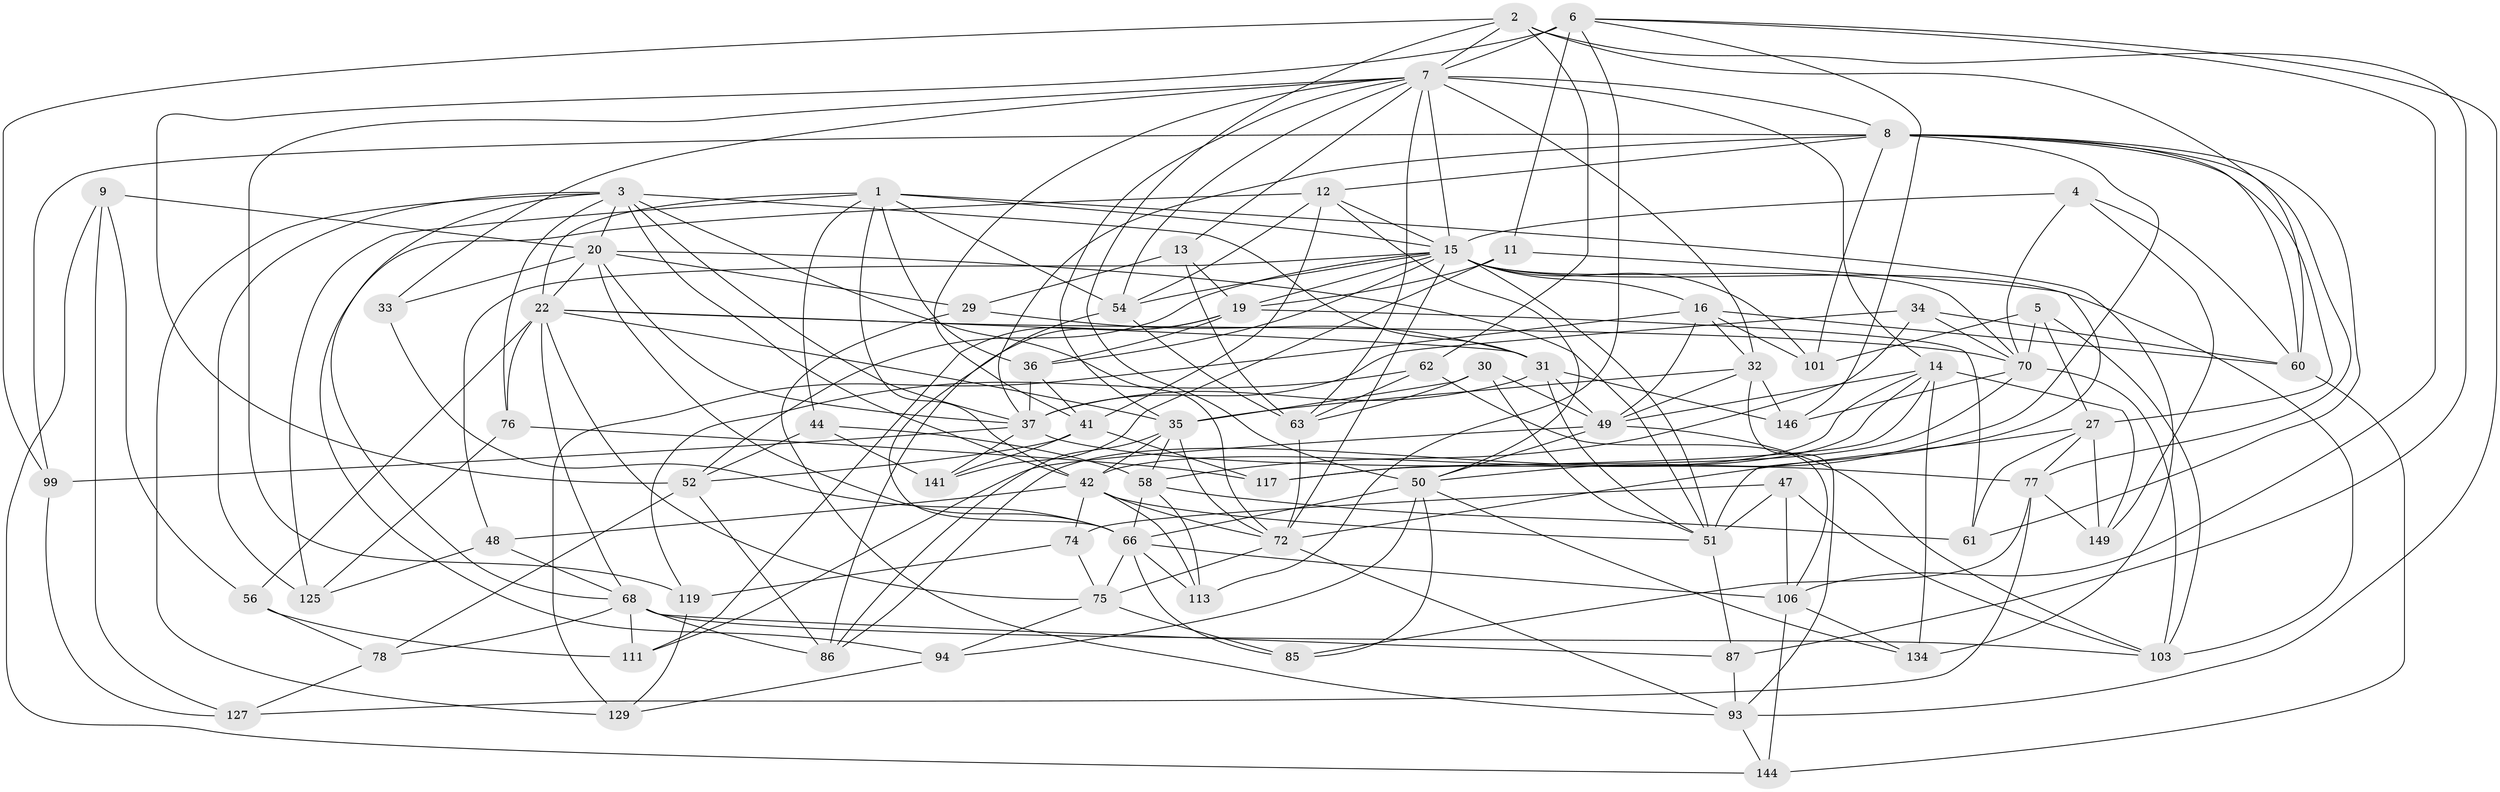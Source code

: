 // original degree distribution, {4: 1.0}
// Generated by graph-tools (version 1.1) at 2025/16/03/09/25 04:16:16]
// undirected, 74 vertices, 214 edges
graph export_dot {
graph [start="1"]
  node [color=gray90,style=filled];
  1 [super="+80+64"];
  2 [super="+67"];
  3 [super="+21"];
  4;
  5;
  6 [super="+46+38"];
  7 [super="+10"];
  8 [super="+17"];
  9;
  11;
  12 [super="+43"];
  13;
  14 [super="+69+102"];
  15 [super="+40+23+25"];
  16 [super="+91"];
  19 [super="+53+81"];
  20 [super="+26"];
  22 [super="+28+24"];
  27 [super="+82"];
  29;
  30;
  31 [super="+45+128+131"];
  32 [super="+138"];
  33;
  34;
  35 [super="+132+96"];
  36 [super="+114"];
  37 [super="+122+59"];
  41 [super="+126"];
  42 [super="+136+116+79"];
  44;
  47;
  48;
  49 [super="+57+112"];
  50 [super="+88"];
  51 [super="+65+55"];
  52 [super="+123"];
  54 [super="+140"];
  56;
  58 [super="+139"];
  60 [super="+142"];
  61;
  62;
  63 [super="+71"];
  66 [super="+110+73+108"];
  68 [super="+83+118"];
  70 [super="+97"];
  72 [super="+107"];
  74;
  75 [super="+130"];
  76;
  77 [super="+95"];
  78;
  85;
  86 [super="+100"];
  87;
  93 [super="+121"];
  94;
  99;
  101;
  103 [super="+137"];
  106 [super="+143"];
  111;
  113;
  117;
  119;
  125;
  127;
  129;
  134;
  141;
  144;
  146;
  149;
  1 -- 42;
  1 -- 54;
  1 -- 44;
  1 -- 22;
  1 -- 125;
  1 -- 134;
  1 -- 15;
  1 -- 36;
  2 -- 87;
  2 -- 99;
  2 -- 62;
  2 -- 7;
  2 -- 60;
  2 -- 50;
  3 -- 125;
  3 -- 31;
  3 -- 129;
  3 -- 68;
  3 -- 37 [weight=2];
  3 -- 72;
  3 -- 42;
  3 -- 76;
  3 -- 20;
  4 -- 149;
  4 -- 60;
  4 -- 70;
  4 -- 15;
  5 -- 103;
  5 -- 101;
  5 -- 27;
  5 -- 70;
  6 -- 11;
  6 -- 52;
  6 -- 113;
  6 -- 146;
  6 -- 106;
  6 -- 93;
  6 -- 7 [weight=2];
  7 -- 33;
  7 -- 63;
  7 -- 41;
  7 -- 32;
  7 -- 35;
  7 -- 13;
  7 -- 14;
  7 -- 15;
  7 -- 54;
  7 -- 119;
  7 -- 8;
  8 -- 60;
  8 -- 27;
  8 -- 50;
  8 -- 99;
  8 -- 37;
  8 -- 101;
  8 -- 12;
  8 -- 77;
  8 -- 61;
  9 -- 127;
  9 -- 20;
  9 -- 56;
  9 -- 144;
  11 -- 19;
  11 -- 141;
  11 -- 51;
  12 -- 41;
  12 -- 94;
  12 -- 54;
  12 -- 15;
  12 -- 50;
  13 -- 29;
  13 -- 19;
  13 -- 63;
  14 -- 149;
  14 -- 49;
  14 -- 134;
  14 -- 42 [weight=2];
  14 -- 86;
  14 -- 117;
  15 -- 48;
  15 -- 101;
  15 -- 103;
  15 -- 52;
  15 -- 70;
  15 -- 72;
  15 -- 16;
  15 -- 36 [weight=2];
  15 -- 54;
  15 -- 51;
  15 -- 19;
  16 -- 101;
  16 -- 49;
  16 -- 129;
  16 -- 32;
  16 -- 60;
  19 -- 61;
  19 -- 86 [weight=2];
  19 -- 111;
  19 -- 36;
  20 -- 37;
  20 -- 33;
  20 -- 66;
  20 -- 22;
  20 -- 29;
  20 -- 51;
  22 -- 75;
  22 -- 70;
  22 -- 35;
  22 -- 56;
  22 -- 76;
  22 -- 31 [weight=2];
  22 -- 68;
  27 -- 61;
  27 -- 149;
  27 -- 72;
  27 -- 77;
  29 -- 93;
  29 -- 31;
  30 -- 35;
  30 -- 63;
  30 -- 49;
  30 -- 51;
  31 -- 49;
  31 -- 37;
  31 -- 146;
  31 -- 51;
  32 -- 35;
  32 -- 49;
  32 -- 93;
  32 -- 146;
  33 -- 66 [weight=2];
  34 -- 60;
  34 -- 58;
  34 -- 70;
  34 -- 37;
  35 -- 58;
  35 -- 86;
  35 -- 72;
  35 -- 42;
  36 -- 41;
  36 -- 37;
  37 -- 99;
  37 -- 141;
  37 -- 77;
  41 -- 117;
  41 -- 141;
  41 -- 52;
  42 -- 74;
  42 -- 72;
  42 -- 48;
  42 -- 113;
  42 -- 51;
  44 -- 141;
  44 -- 58;
  44 -- 52;
  47 -- 74;
  47 -- 106;
  47 -- 103;
  47 -- 51;
  48 -- 125;
  48 -- 68;
  49 -- 103;
  49 -- 111;
  49 -- 50;
  50 -- 85;
  50 -- 94;
  50 -- 134;
  50 -- 66;
  51 -- 87;
  52 -- 78;
  52 -- 86;
  54 -- 66;
  54 -- 63;
  56 -- 111;
  56 -- 78;
  58 -- 113;
  58 -- 61;
  58 -- 66;
  60 -- 144;
  62 -- 119;
  62 -- 63;
  62 -- 106;
  63 -- 72;
  66 -- 113;
  66 -- 75;
  66 -- 85;
  66 -- 106;
  68 -- 78;
  68 -- 86;
  68 -- 103;
  68 -- 111;
  68 -- 87;
  70 -- 146;
  70 -- 117;
  70 -- 103;
  72 -- 75;
  72 -- 93;
  74 -- 119;
  74 -- 75;
  75 -- 85;
  75 -- 94;
  76 -- 117;
  76 -- 125;
  77 -- 127;
  77 -- 149;
  77 -- 85;
  78 -- 127;
  87 -- 93;
  93 -- 144;
  94 -- 129;
  99 -- 127;
  106 -- 144;
  106 -- 134;
  119 -- 129;
}

